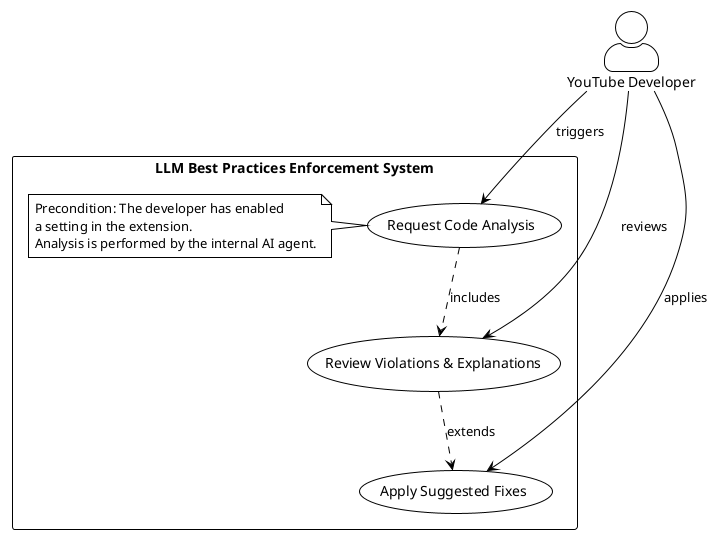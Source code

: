 @startuml UseCaseDiagram
!theme plain
skinparam backgroundColor white
skinparam actorStyle awesome

actor "YouTube Developer" as Dev

rectangle "LLM Best Practices Enforcement System" {
  
  usecase "Request Code Analysis" as UC1
  note left of UC1
    Precondition: The developer has enabled
    a setting in the extension.
    Analysis is performed by the internal AI agent.
  end note
  
  usecase "Review Violations & Explanations" as UC2
  usecase "Apply Suggested Fixes" as UC3
}

' Primary actor relationships
Dev --> UC1 : triggers
Dev --> UC2 : reviews
Dev --> UC3 : applies

' Relationships between use cases
UC1 ..> UC2 : includes
UC2 ..> UC3 : extends

@enduml
